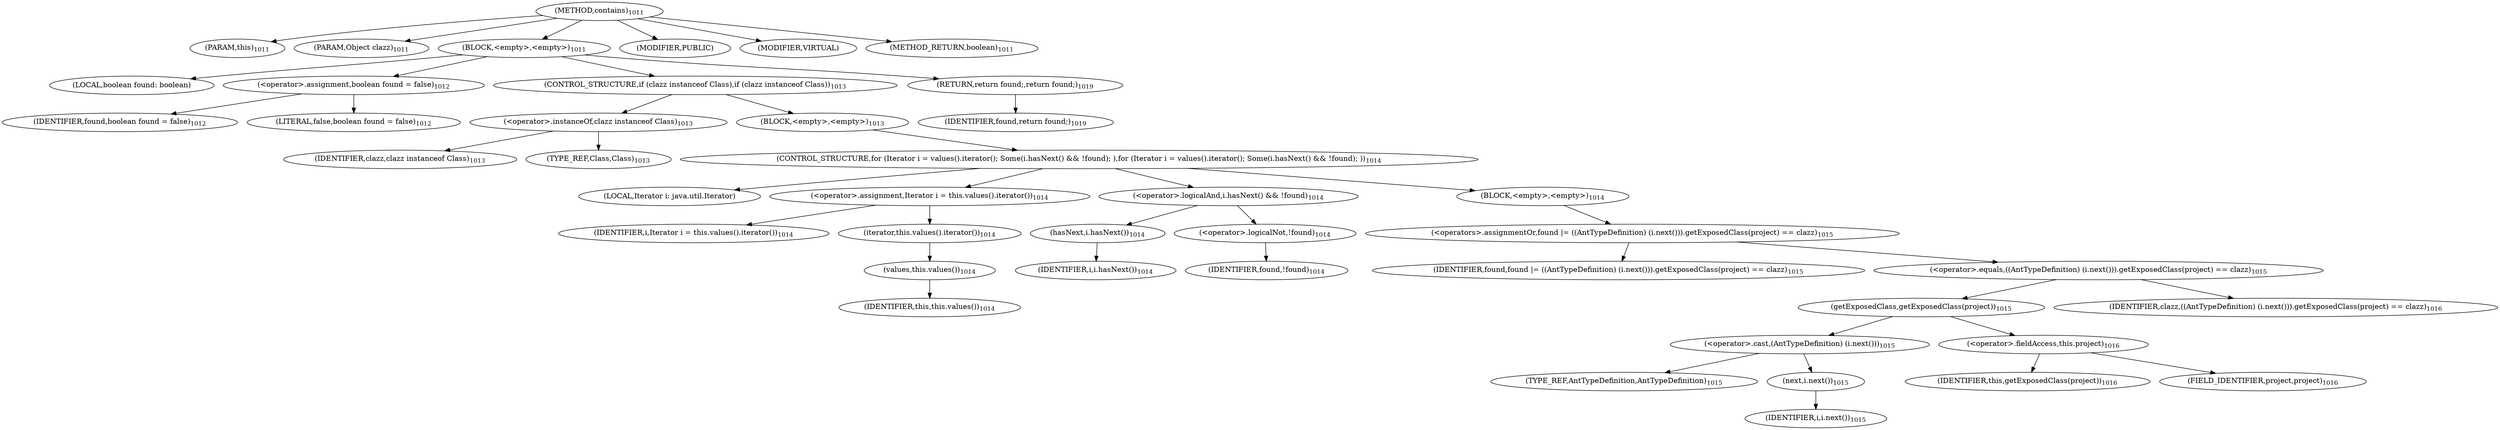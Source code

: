 digraph "contains" {  
"2352" [label = <(METHOD,contains)<SUB>1011</SUB>> ]
"82" [label = <(PARAM,this)<SUB>1011</SUB>> ]
"2353" [label = <(PARAM,Object clazz)<SUB>1011</SUB>> ]
"2354" [label = <(BLOCK,&lt;empty&gt;,&lt;empty&gt;)<SUB>1011</SUB>> ]
"2355" [label = <(LOCAL,boolean found: boolean)> ]
"2356" [label = <(&lt;operator&gt;.assignment,boolean found = false)<SUB>1012</SUB>> ]
"2357" [label = <(IDENTIFIER,found,boolean found = false)<SUB>1012</SUB>> ]
"2358" [label = <(LITERAL,false,boolean found = false)<SUB>1012</SUB>> ]
"2359" [label = <(CONTROL_STRUCTURE,if (clazz instanceof Class),if (clazz instanceof Class))<SUB>1013</SUB>> ]
"2360" [label = <(&lt;operator&gt;.instanceOf,clazz instanceof Class)<SUB>1013</SUB>> ]
"2361" [label = <(IDENTIFIER,clazz,clazz instanceof Class)<SUB>1013</SUB>> ]
"2362" [label = <(TYPE_REF,Class,Class)<SUB>1013</SUB>> ]
"2363" [label = <(BLOCK,&lt;empty&gt;,&lt;empty&gt;)<SUB>1013</SUB>> ]
"2364" [label = <(CONTROL_STRUCTURE,for (Iterator i = values().iterator(); Some(i.hasNext() &amp;&amp; !found); ),for (Iterator i = values().iterator(); Some(i.hasNext() &amp;&amp; !found); ))<SUB>1014</SUB>> ]
"2365" [label = <(LOCAL,Iterator i: java.util.Iterator)> ]
"2366" [label = <(&lt;operator&gt;.assignment,Iterator i = this.values().iterator())<SUB>1014</SUB>> ]
"2367" [label = <(IDENTIFIER,i,Iterator i = this.values().iterator())<SUB>1014</SUB>> ]
"2368" [label = <(iterator,this.values().iterator())<SUB>1014</SUB>> ]
"2369" [label = <(values,this.values())<SUB>1014</SUB>> ]
"81" [label = <(IDENTIFIER,this,this.values())<SUB>1014</SUB>> ]
"2370" [label = <(&lt;operator&gt;.logicalAnd,i.hasNext() &amp;&amp; !found)<SUB>1014</SUB>> ]
"2371" [label = <(hasNext,i.hasNext())<SUB>1014</SUB>> ]
"2372" [label = <(IDENTIFIER,i,i.hasNext())<SUB>1014</SUB>> ]
"2373" [label = <(&lt;operator&gt;.logicalNot,!found)<SUB>1014</SUB>> ]
"2374" [label = <(IDENTIFIER,found,!found)<SUB>1014</SUB>> ]
"2375" [label = <(BLOCK,&lt;empty&gt;,&lt;empty&gt;)<SUB>1014</SUB>> ]
"2376" [label = <(&lt;operators&gt;.assignmentOr,found |= ((AntTypeDefinition) (i.next())).getExposedClass(project) == clazz)<SUB>1015</SUB>> ]
"2377" [label = <(IDENTIFIER,found,found |= ((AntTypeDefinition) (i.next())).getExposedClass(project) == clazz)<SUB>1015</SUB>> ]
"2378" [label = <(&lt;operator&gt;.equals,((AntTypeDefinition) (i.next())).getExposedClass(project) == clazz)<SUB>1015</SUB>> ]
"2379" [label = <(getExposedClass,getExposedClass(project))<SUB>1015</SUB>> ]
"2380" [label = <(&lt;operator&gt;.cast,(AntTypeDefinition) (i.next()))<SUB>1015</SUB>> ]
"2381" [label = <(TYPE_REF,AntTypeDefinition,AntTypeDefinition)<SUB>1015</SUB>> ]
"2382" [label = <(next,i.next())<SUB>1015</SUB>> ]
"2383" [label = <(IDENTIFIER,i,i.next())<SUB>1015</SUB>> ]
"2384" [label = <(&lt;operator&gt;.fieldAccess,this.project)<SUB>1016</SUB>> ]
"2385" [label = <(IDENTIFIER,this,getExposedClass(project))<SUB>1016</SUB>> ]
"2386" [label = <(FIELD_IDENTIFIER,project,project)<SUB>1016</SUB>> ]
"2387" [label = <(IDENTIFIER,clazz,((AntTypeDefinition) (i.next())).getExposedClass(project) == clazz)<SUB>1016</SUB>> ]
"2388" [label = <(RETURN,return found;,return found;)<SUB>1019</SUB>> ]
"2389" [label = <(IDENTIFIER,found,return found;)<SUB>1019</SUB>> ]
"2390" [label = <(MODIFIER,PUBLIC)> ]
"2391" [label = <(MODIFIER,VIRTUAL)> ]
"2392" [label = <(METHOD_RETURN,boolean)<SUB>1011</SUB>> ]
  "2352" -> "82" 
  "2352" -> "2353" 
  "2352" -> "2354" 
  "2352" -> "2390" 
  "2352" -> "2391" 
  "2352" -> "2392" 
  "2354" -> "2355" 
  "2354" -> "2356" 
  "2354" -> "2359" 
  "2354" -> "2388" 
  "2356" -> "2357" 
  "2356" -> "2358" 
  "2359" -> "2360" 
  "2359" -> "2363" 
  "2360" -> "2361" 
  "2360" -> "2362" 
  "2363" -> "2364" 
  "2364" -> "2365" 
  "2364" -> "2366" 
  "2364" -> "2370" 
  "2364" -> "2375" 
  "2366" -> "2367" 
  "2366" -> "2368" 
  "2368" -> "2369" 
  "2369" -> "81" 
  "2370" -> "2371" 
  "2370" -> "2373" 
  "2371" -> "2372" 
  "2373" -> "2374" 
  "2375" -> "2376" 
  "2376" -> "2377" 
  "2376" -> "2378" 
  "2378" -> "2379" 
  "2378" -> "2387" 
  "2379" -> "2380" 
  "2379" -> "2384" 
  "2380" -> "2381" 
  "2380" -> "2382" 
  "2382" -> "2383" 
  "2384" -> "2385" 
  "2384" -> "2386" 
  "2388" -> "2389" 
}

